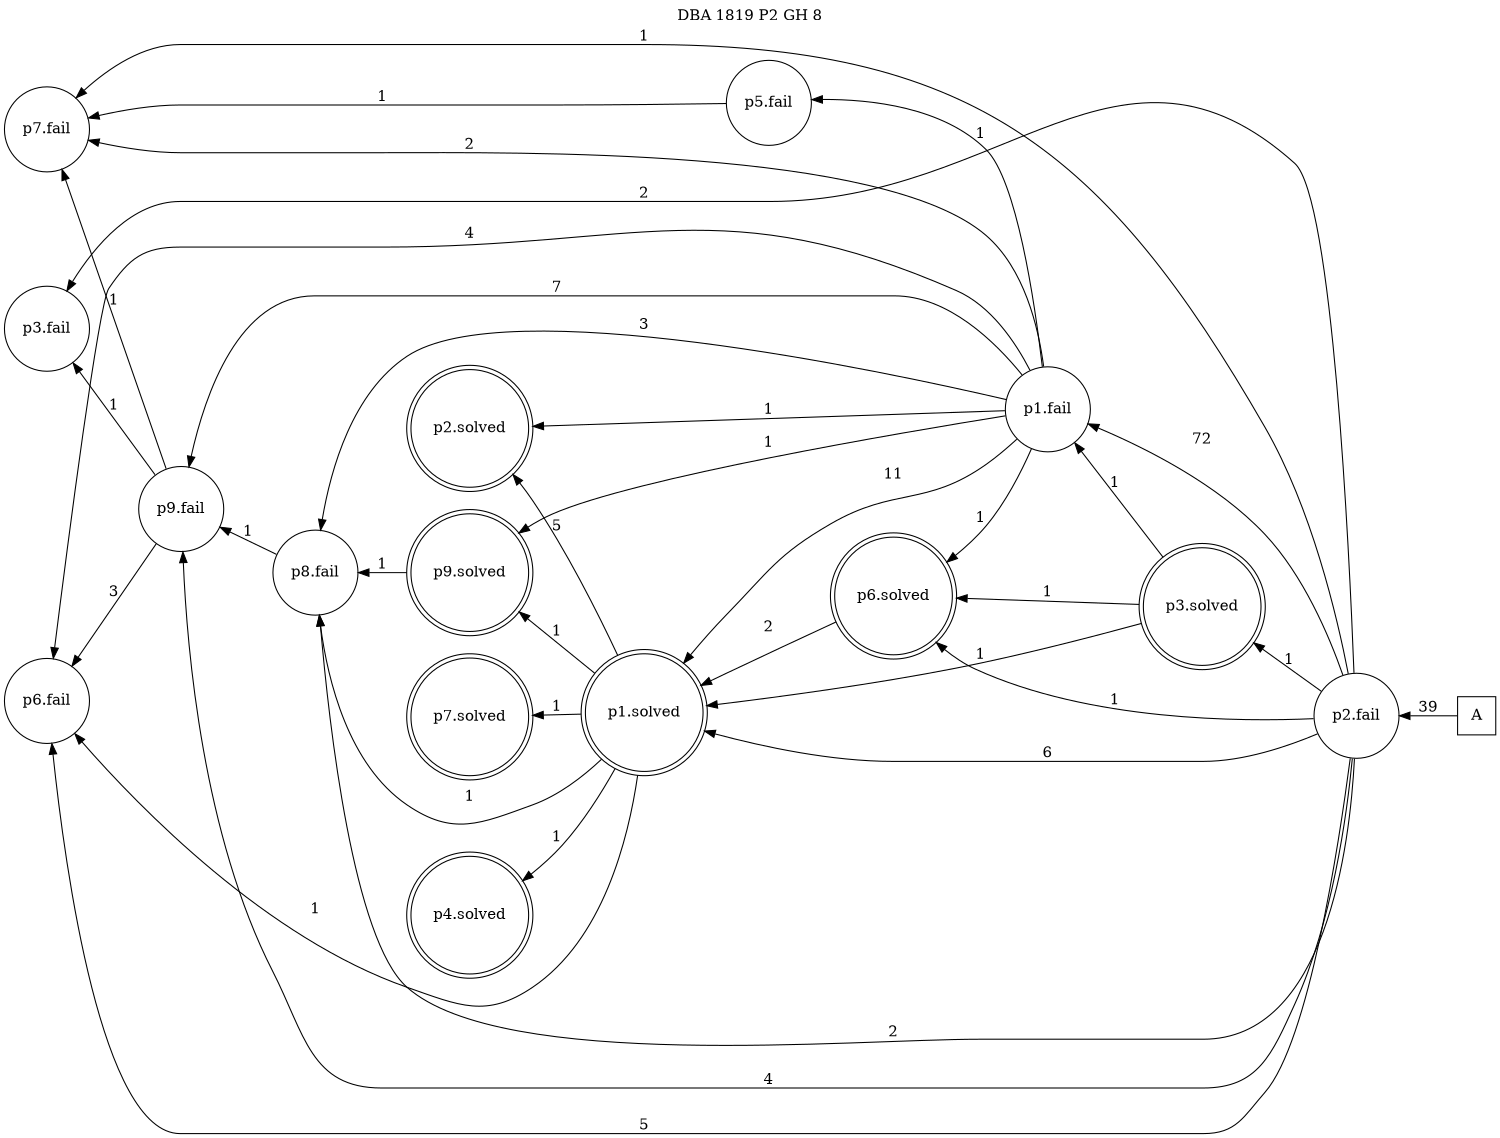 digraph DBA_1819_P2_GH_8 {
labelloc="tl"
label= " DBA 1819 P2 GH 8 "
rankdir="RL";
graph [ size=" 10 , 10 !"]

"A" [shape="square" label="A"]
"p2.fail" [shape="circle" label="p2.fail"]
"p1.fail" [shape="circle" label="p1.fail"]
"p9.fail" [shape="circle" label="p9.fail"]
"p3.fail" [shape="circle" label="p3.fail"]
"p7.fail" [shape="circle" label="p7.fail"]
"p6.fail" [shape="circle" label="p6.fail"]
"p6.solved" [shape="doublecircle" label="p6.solved"]
"p1.solved" [shape="doublecircle" label="p1.solved"]
"p2.solved" [shape="doublecircle" label="p2.solved"]
"p3.solved" [shape="doublecircle" label="p3.solved"]
"p7.solved" [shape="doublecircle" label="p7.solved"]
"p8.fail" [shape="circle" label="p8.fail"]
"p4.solved" [shape="doublecircle" label="p4.solved"]
"p9.solved" [shape="doublecircle" label="p9.solved"]
"p5.fail" [shape="circle" label="p5.fail"]
"A" -> "p2.fail" [ label=39]
"p2.fail" -> "p1.fail" [ label=72]
"p2.fail" -> "p9.fail" [ label=4]
"p2.fail" -> "p3.fail" [ label=2]
"p2.fail" -> "p7.fail" [ label=1]
"p2.fail" -> "p6.fail" [ label=5]
"p2.fail" -> "p6.solved" [ label=1]
"p2.fail" -> "p1.solved" [ label=6]
"p2.fail" -> "p3.solved" [ label=1]
"p2.fail" -> "p8.fail" [ label=2]
"p1.fail" -> "p9.fail" [ label=7]
"p1.fail" -> "p7.fail" [ label=2]
"p1.fail" -> "p6.fail" [ label=4]
"p1.fail" -> "p6.solved" [ label=1]
"p1.fail" -> "p1.solved" [ label=11]
"p1.fail" -> "p2.solved" [ label=1]
"p1.fail" -> "p8.fail" [ label=3]
"p1.fail" -> "p9.solved" [ label=1]
"p1.fail" -> "p5.fail" [ label=1]
"p9.fail" -> "p3.fail" [ label=1]
"p9.fail" -> "p7.fail" [ label=1]
"p9.fail" -> "p6.fail" [ label=3]
"p6.solved" -> "p1.solved" [ label=2]
"p1.solved" -> "p6.fail" [ label=1]
"p1.solved" -> "p2.solved" [ label=5]
"p1.solved" -> "p7.solved" [ label=1]
"p1.solved" -> "p8.fail" [ label=1]
"p1.solved" -> "p4.solved" [ label=1]
"p1.solved" -> "p9.solved" [ label=1]
"p3.solved" -> "p1.fail" [ label=1]
"p3.solved" -> "p6.solved" [ label=1]
"p3.solved" -> "p1.solved" [ label=1]
"p8.fail" -> "p9.fail" [ label=1]
"p9.solved" -> "p8.fail" [ label=1]
"p5.fail" -> "p7.fail" [ label=1]
}
